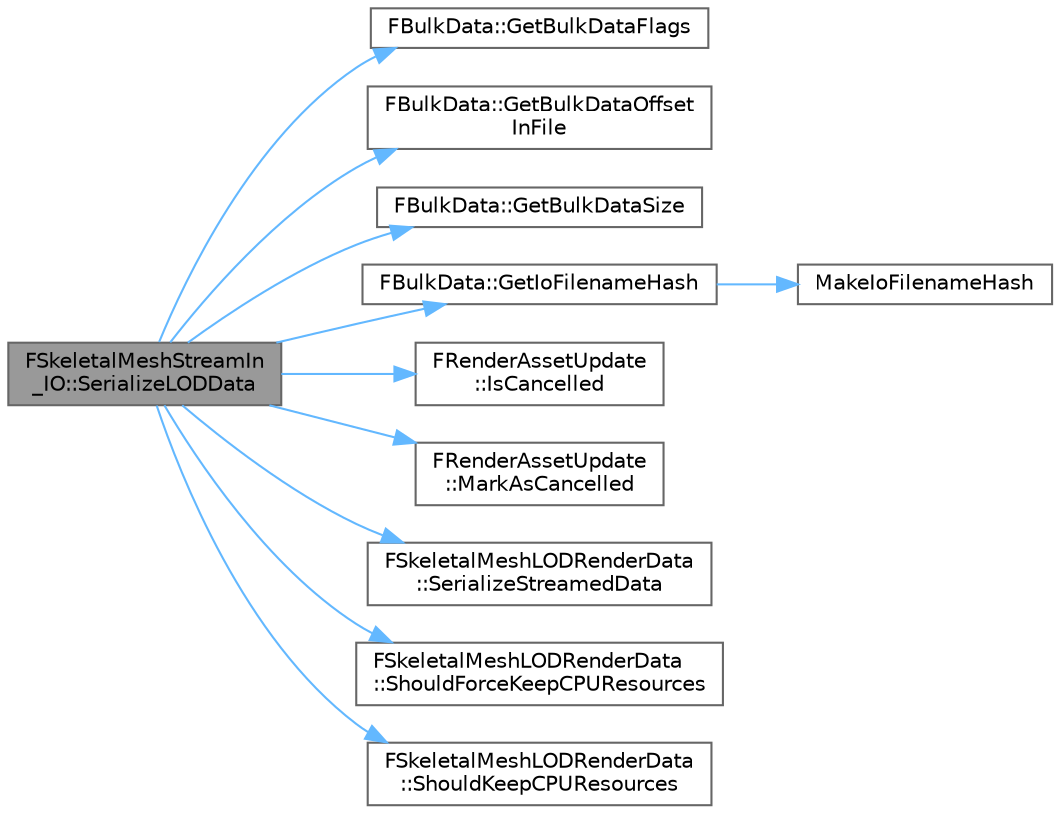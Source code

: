 digraph "FSkeletalMeshStreamIn_IO::SerializeLODData"
{
 // INTERACTIVE_SVG=YES
 // LATEX_PDF_SIZE
  bgcolor="transparent";
  edge [fontname=Helvetica,fontsize=10,labelfontname=Helvetica,labelfontsize=10];
  node [fontname=Helvetica,fontsize=10,shape=box,height=0.2,width=0.4];
  rankdir="LR";
  Node1 [id="Node000001",label="FSkeletalMeshStreamIn\l_IO::SerializeLODData",height=0.2,width=0.4,color="gray40", fillcolor="grey60", style="filled", fontcolor="black",tooltip="Serialize data of new LODs to corresponding FStaticMeshLODResources."];
  Node1 -> Node2 [id="edge1_Node000001_Node000002",color="steelblue1",style="solid",tooltip=" "];
  Node2 [id="Node000002",label="FBulkData::GetBulkDataFlags",height=0.2,width=0.4,color="grey40", fillcolor="white", style="filled",URL="$d4/d9b/classFBulkData.html#a90a6a3284887218895e48c4fb5b30271",tooltip="Gets the current bulk data flags."];
  Node1 -> Node3 [id="edge2_Node000001_Node000003",color="steelblue1",style="solid",tooltip=" "];
  Node3 [id="Node000003",label="FBulkData::GetBulkDataOffset\lInFile",height=0.2,width=0.4,color="grey40", fillcolor="white", style="filled",URL="$d4/d9b/classFBulkData.html#a69180d176136161178e1fe963fbab3f5",tooltip="Returns the offset into the file the bulk data is located at."];
  Node1 -> Node4 [id="edge3_Node000001_Node000004",color="steelblue1",style="solid",tooltip=" "];
  Node4 [id="Node000004",label="FBulkData::GetBulkDataSize",height=0.2,width=0.4,color="grey40", fillcolor="white", style="filled",URL="$d4/d9b/classFBulkData.html#a2ef4bbad2bbec9c6a1568176525d54b8",tooltip="Returns the size of the bulk data in bytes."];
  Node1 -> Node5 [id="edge4_Node000001_Node000005",color="steelblue1",style="solid",tooltip=" "];
  Node5 [id="Node000005",label="FBulkData::GetIoFilenameHash",height=0.2,width=0.4,color="grey40", fillcolor="white", style="filled",URL="$d4/d9b/classFBulkData.html#a33fc757dc2078b9fc0ca67c9d4b19d85",tooltip="Returns the io filename hash associated with this bulk data."];
  Node5 -> Node6 [id="edge5_Node000005_Node000006",color="steelblue1",style="solid",tooltip=" "];
  Node6 [id="Node000006",label="MakeIoFilenameHash",height=0.2,width=0.4,color="grey40", fillcolor="white", style="filled",URL="$d4/d8e/BulkData_8h.html#a08b64615c0991267311eff6941287f69",tooltip="Helpers to create the hash from a filename."];
  Node1 -> Node7 [id="edge6_Node000001_Node000007",color="steelblue1",style="solid",tooltip=" "];
  Node7 [id="Node000007",label="FRenderAssetUpdate\l::IsCancelled",height=0.2,width=0.4,color="grey40", fillcolor="white", style="filled",URL="$d2/d05/classFRenderAssetUpdate.html#a22b03a54aaee8376d978b0fc3fdecfd8",tooltip="Returns whether the task was aborted through Abort() or cancelled."];
  Node1 -> Node8 [id="edge7_Node000001_Node000008",color="steelblue1",style="solid",tooltip=" "];
  Node8 [id="Node000008",label="FRenderAssetUpdate\l::MarkAsCancelled",height=0.2,width=0.4,color="grey40", fillcolor="white", style="filled",URL="$d2/d05/classFRenderAssetUpdate.html#afd4d330f42a18809236abd95da16e404",tooltip="Set the task state as cancelled."];
  Node1 -> Node9 [id="edge8_Node000001_Node000009",color="steelblue1",style="solid",tooltip=" "];
  Node9 [id="Node000009",label="FSkeletalMeshLODRenderData\l::SerializeStreamedData",height=0.2,width=0.4,color="grey40", fillcolor="white", style="filled",URL="$dd/d19/classFSkeletalMeshLODRenderData.html#a3a4e02555425957654de4804e965dec8",tooltip="Serialize the portion of data that might be streamed."];
  Node1 -> Node10 [id="edge9_Node000001_Node000010",color="steelblue1",style="solid",tooltip=" "];
  Node10 [id="Node000010",label="FSkeletalMeshLODRenderData\l::ShouldForceKeepCPUResources",height=0.2,width=0.4,color="grey40", fillcolor="white", style="filled",URL="$dd/d19/classFSkeletalMeshLODRenderData.html#a65f32f838b1b1a69350ae08bad866ebe",tooltip=" "];
  Node1 -> Node11 [id="edge10_Node000001_Node000011",color="steelblue1",style="solid",tooltip=" "];
  Node11 [id="Node000011",label="FSkeletalMeshLODRenderData\l::ShouldKeepCPUResources",height=0.2,width=0.4,color="grey40", fillcolor="white", style="filled",URL="$dd/d19/classFSkeletalMeshLODRenderData.html#a2c949af5cdec902124a0f28a04ca2930",tooltip=" "];
}
